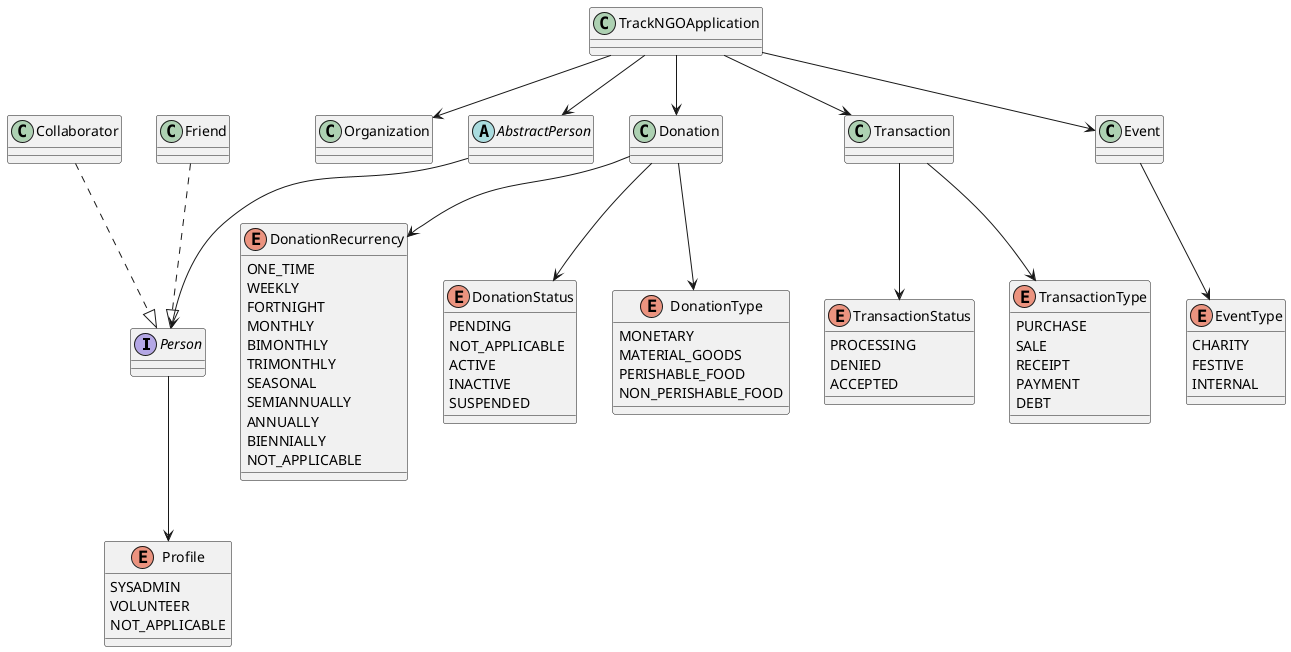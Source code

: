@startuml
interface Person{}

class Collaborator{}
Collaborator -.|> Person
Friend -.|> Person

class TrackNGOApplication{}

TrackNGOApplication --> Organization
TrackNGOApplication --> Donation



class Transaction{}
TrackNGOApplication --> Transaction


enum TransactionStatus{
PROCESSING
    DENIED
    ACCEPTED
}

Transaction --> TransactionStatus

enum TransactionType {
PURCHASE
    SALE
    RECEIPT
    PAYMENT
    DEBT
}

Transaction --> TransactionType




class Event{}
TrackNGOApplication --> Event

abstract class AbstractPerson{}
TrackNGOApplication --> AbstractPerson

AbstractPerson--> Person


enum DonationRecurrency{
ONE_TIME
    WEEKLY
    FORTNIGHT
    MONTHLY
    BIMONTHLY
    TRIMONTHLY
    SEASONAL
    SEMIANNUALLY
    ANNUALLY
    BIENNIALLY
    NOT_APPLICABLE
}
enum DonationStatus{
PENDING
    NOT_APPLICABLE
    ACTIVE
    INACTIVE
    SUSPENDED
}
enum DonationType{
MONETARY
    MATERIAL_GOODS
    PERISHABLE_FOOD
    NON_PERISHABLE_FOOD
}

Donation --> DonationRecurrency
Donation --> DonationStatus
Donation --> DonationType


enum EventType{
CHARITY
    FESTIVE
    INTERNAL

}

Event --> EventType


enum Profile{
SYSADMIN
    VOLUNTEER
    NOT_APPLICABLE
}

Person --> Profile

@enduml